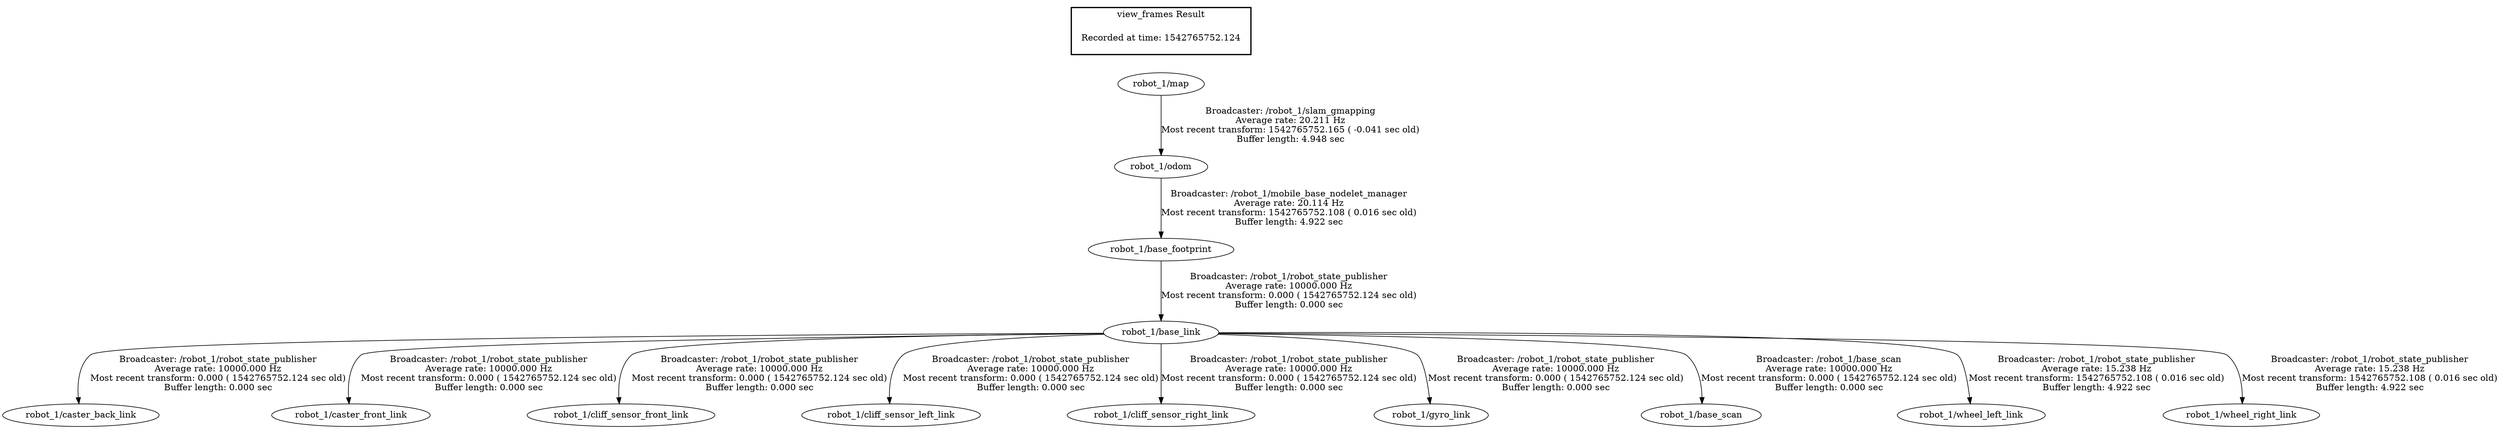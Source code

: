 digraph G {
"robot_1/base_footprint" -> "robot_1/base_link"[label="Broadcaster: /robot_1/robot_state_publisher\nAverage rate: 10000.000 Hz\nMost recent transform: 0.000 ( 1542765752.124 sec old)\nBuffer length: 0.000 sec\n"];
"robot_1/odom" -> "robot_1/base_footprint"[label="Broadcaster: /robot_1/mobile_base_nodelet_manager\nAverage rate: 20.114 Hz\nMost recent transform: 1542765752.108 ( 0.016 sec old)\nBuffer length: 4.922 sec\n"];
"robot_1/base_link" -> "robot_1/caster_back_link"[label="Broadcaster: /robot_1/robot_state_publisher\nAverage rate: 10000.000 Hz\nMost recent transform: 0.000 ( 1542765752.124 sec old)\nBuffer length: 0.000 sec\n"];
"robot_1/base_link" -> "robot_1/caster_front_link"[label="Broadcaster: /robot_1/robot_state_publisher\nAverage rate: 10000.000 Hz\nMost recent transform: 0.000 ( 1542765752.124 sec old)\nBuffer length: 0.000 sec\n"];
"robot_1/base_link" -> "robot_1/cliff_sensor_front_link"[label="Broadcaster: /robot_1/robot_state_publisher\nAverage rate: 10000.000 Hz\nMost recent transform: 0.000 ( 1542765752.124 sec old)\nBuffer length: 0.000 sec\n"];
"robot_1/base_link" -> "robot_1/cliff_sensor_left_link"[label="Broadcaster: /robot_1/robot_state_publisher\nAverage rate: 10000.000 Hz\nMost recent transform: 0.000 ( 1542765752.124 sec old)\nBuffer length: 0.000 sec\n"];
"robot_1/base_link" -> "robot_1/cliff_sensor_right_link"[label="Broadcaster: /robot_1/robot_state_publisher\nAverage rate: 10000.000 Hz\nMost recent transform: 0.000 ( 1542765752.124 sec old)\nBuffer length: 0.000 sec\n"];
"robot_1/base_link" -> "robot_1/gyro_link"[label="Broadcaster: /robot_1/robot_state_publisher\nAverage rate: 10000.000 Hz\nMost recent transform: 0.000 ( 1542765752.124 sec old)\nBuffer length: 0.000 sec\n"];
"robot_1/base_link" -> "robot_1/base_scan"[label="Broadcaster: /robot_1/base_scan\nAverage rate: 10000.000 Hz\nMost recent transform: 0.000 ( 1542765752.124 sec old)\nBuffer length: 0.000 sec\n"];
"robot_1/map" -> "robot_1/odom"[label="Broadcaster: /robot_1/slam_gmapping\nAverage rate: 20.211 Hz\nMost recent transform: 1542765752.165 ( -0.041 sec old)\nBuffer length: 4.948 sec\n"];
"robot_1/base_link" -> "robot_1/wheel_left_link"[label="Broadcaster: /robot_1/robot_state_publisher\nAverage rate: 15.238 Hz\nMost recent transform: 1542765752.108 ( 0.016 sec old)\nBuffer length: 4.922 sec\n"];
"robot_1/base_link" -> "robot_1/wheel_right_link"[label="Broadcaster: /robot_1/robot_state_publisher\nAverage rate: 15.238 Hz\nMost recent transform: 1542765752.108 ( 0.016 sec old)\nBuffer length: 4.922 sec\n"];
edge [style=invis];
 subgraph cluster_legend { style=bold; color=black; label ="view_frames Result";
"Recorded at time: 1542765752.124"[ shape=plaintext ] ;
 }->"robot_1/map";
}